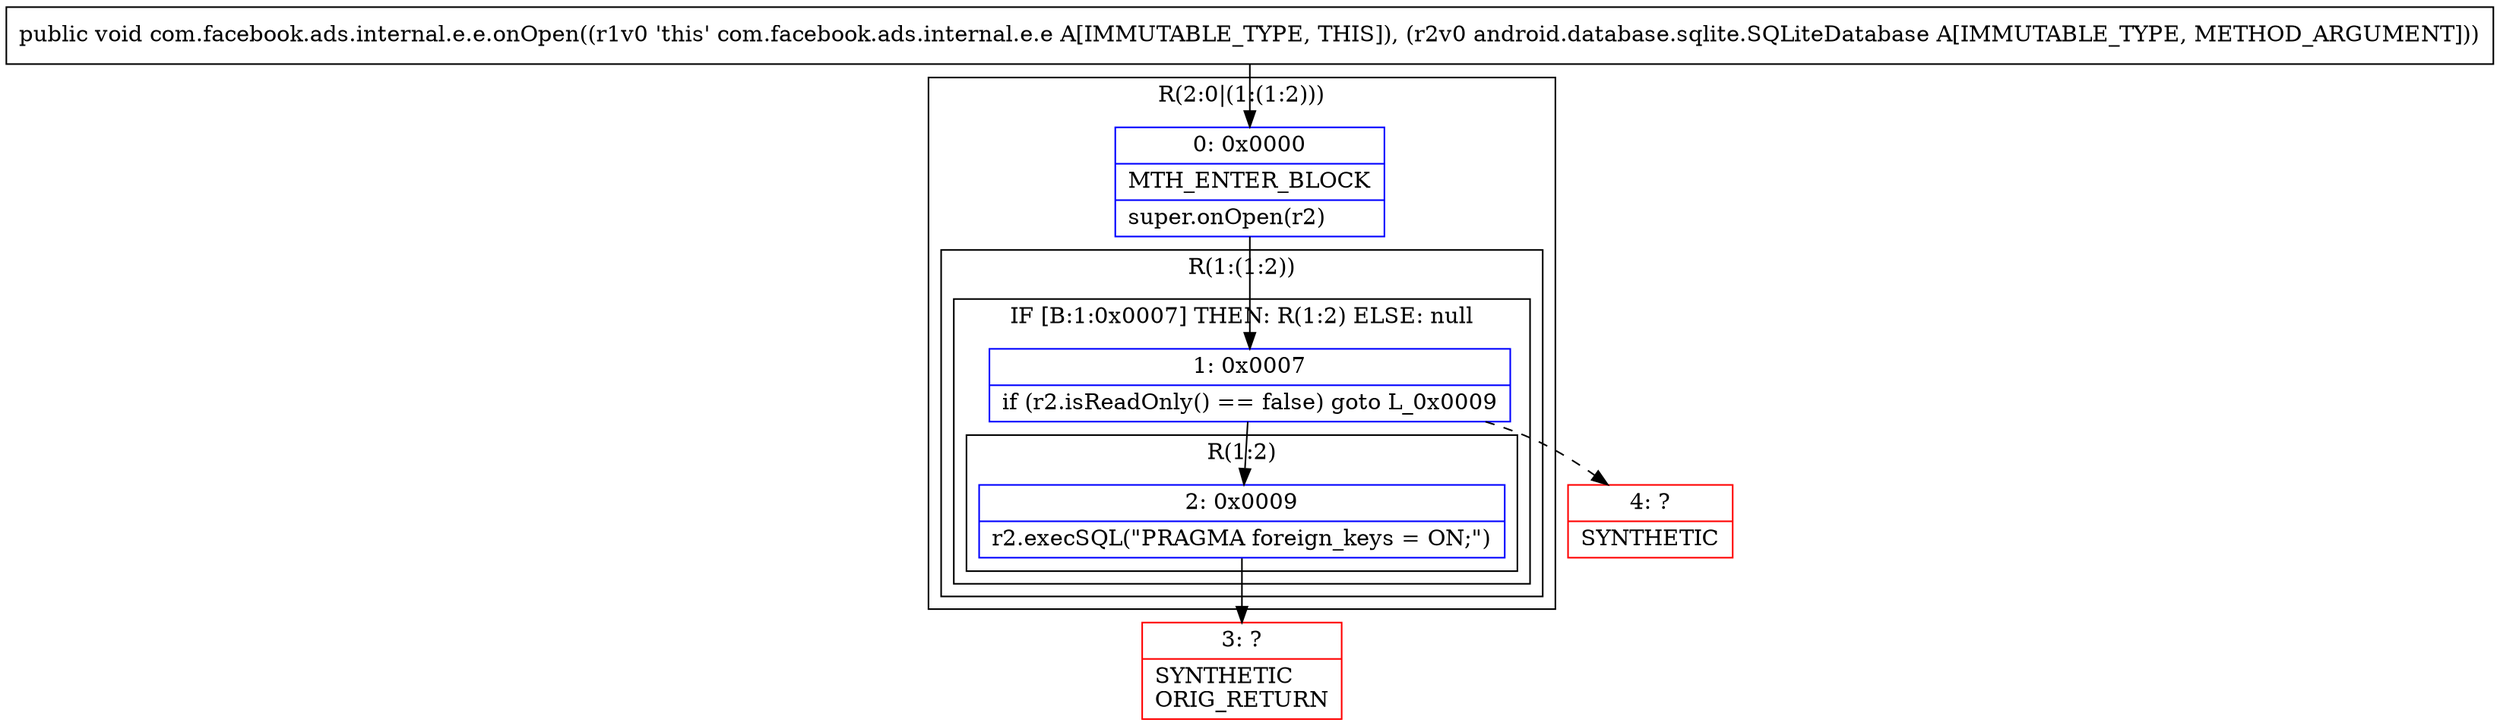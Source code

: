 digraph "CFG forcom.facebook.ads.internal.e.e.onOpen(Landroid\/database\/sqlite\/SQLiteDatabase;)V" {
subgraph cluster_Region_1996414177 {
label = "R(2:0|(1:(1:2)))";
node [shape=record,color=blue];
Node_0 [shape=record,label="{0\:\ 0x0000|MTH_ENTER_BLOCK\l|super.onOpen(r2)\l}"];
subgraph cluster_Region_1555834232 {
label = "R(1:(1:2))";
node [shape=record,color=blue];
subgraph cluster_IfRegion_401913706 {
label = "IF [B:1:0x0007] THEN: R(1:2) ELSE: null";
node [shape=record,color=blue];
Node_1 [shape=record,label="{1\:\ 0x0007|if (r2.isReadOnly() == false) goto L_0x0009\l}"];
subgraph cluster_Region_1121418284 {
label = "R(1:2)";
node [shape=record,color=blue];
Node_2 [shape=record,label="{2\:\ 0x0009|r2.execSQL(\"PRAGMA foreign_keys = ON;\")\l}"];
}
}
}
}
Node_3 [shape=record,color=red,label="{3\:\ ?|SYNTHETIC\lORIG_RETURN\l}"];
Node_4 [shape=record,color=red,label="{4\:\ ?|SYNTHETIC\l}"];
MethodNode[shape=record,label="{public void com.facebook.ads.internal.e.e.onOpen((r1v0 'this' com.facebook.ads.internal.e.e A[IMMUTABLE_TYPE, THIS]), (r2v0 android.database.sqlite.SQLiteDatabase A[IMMUTABLE_TYPE, METHOD_ARGUMENT])) }"];
MethodNode -> Node_0;
Node_0 -> Node_1;
Node_1 -> Node_2;
Node_1 -> Node_4[style=dashed];
Node_2 -> Node_3;
}

